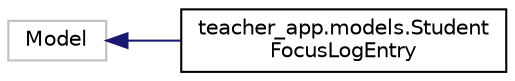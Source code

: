 digraph "Graphical Class Hierarchy"
{
 // LATEX_PDF_SIZE
  edge [fontname="Helvetica",fontsize="10",labelfontname="Helvetica",labelfontsize="10"];
  node [fontname="Helvetica",fontsize="10",shape=record];
  rankdir="LR";
  Node8 [label="Model",height=0.2,width=0.4,color="grey75", fillcolor="white", style="filled",tooltip=" "];
  Node8 -> Node0 [dir="back",color="midnightblue",fontsize="10",style="solid",fontname="Helvetica"];
  Node0 [label="teacher_app.models.Student\lFocusLogEntry",height=0.2,width=0.4,color="black", fillcolor="white", style="filled",URL="$classteacher__app_1_1models_1_1StudentFocusLogEntry.html",tooltip=" "];
}
